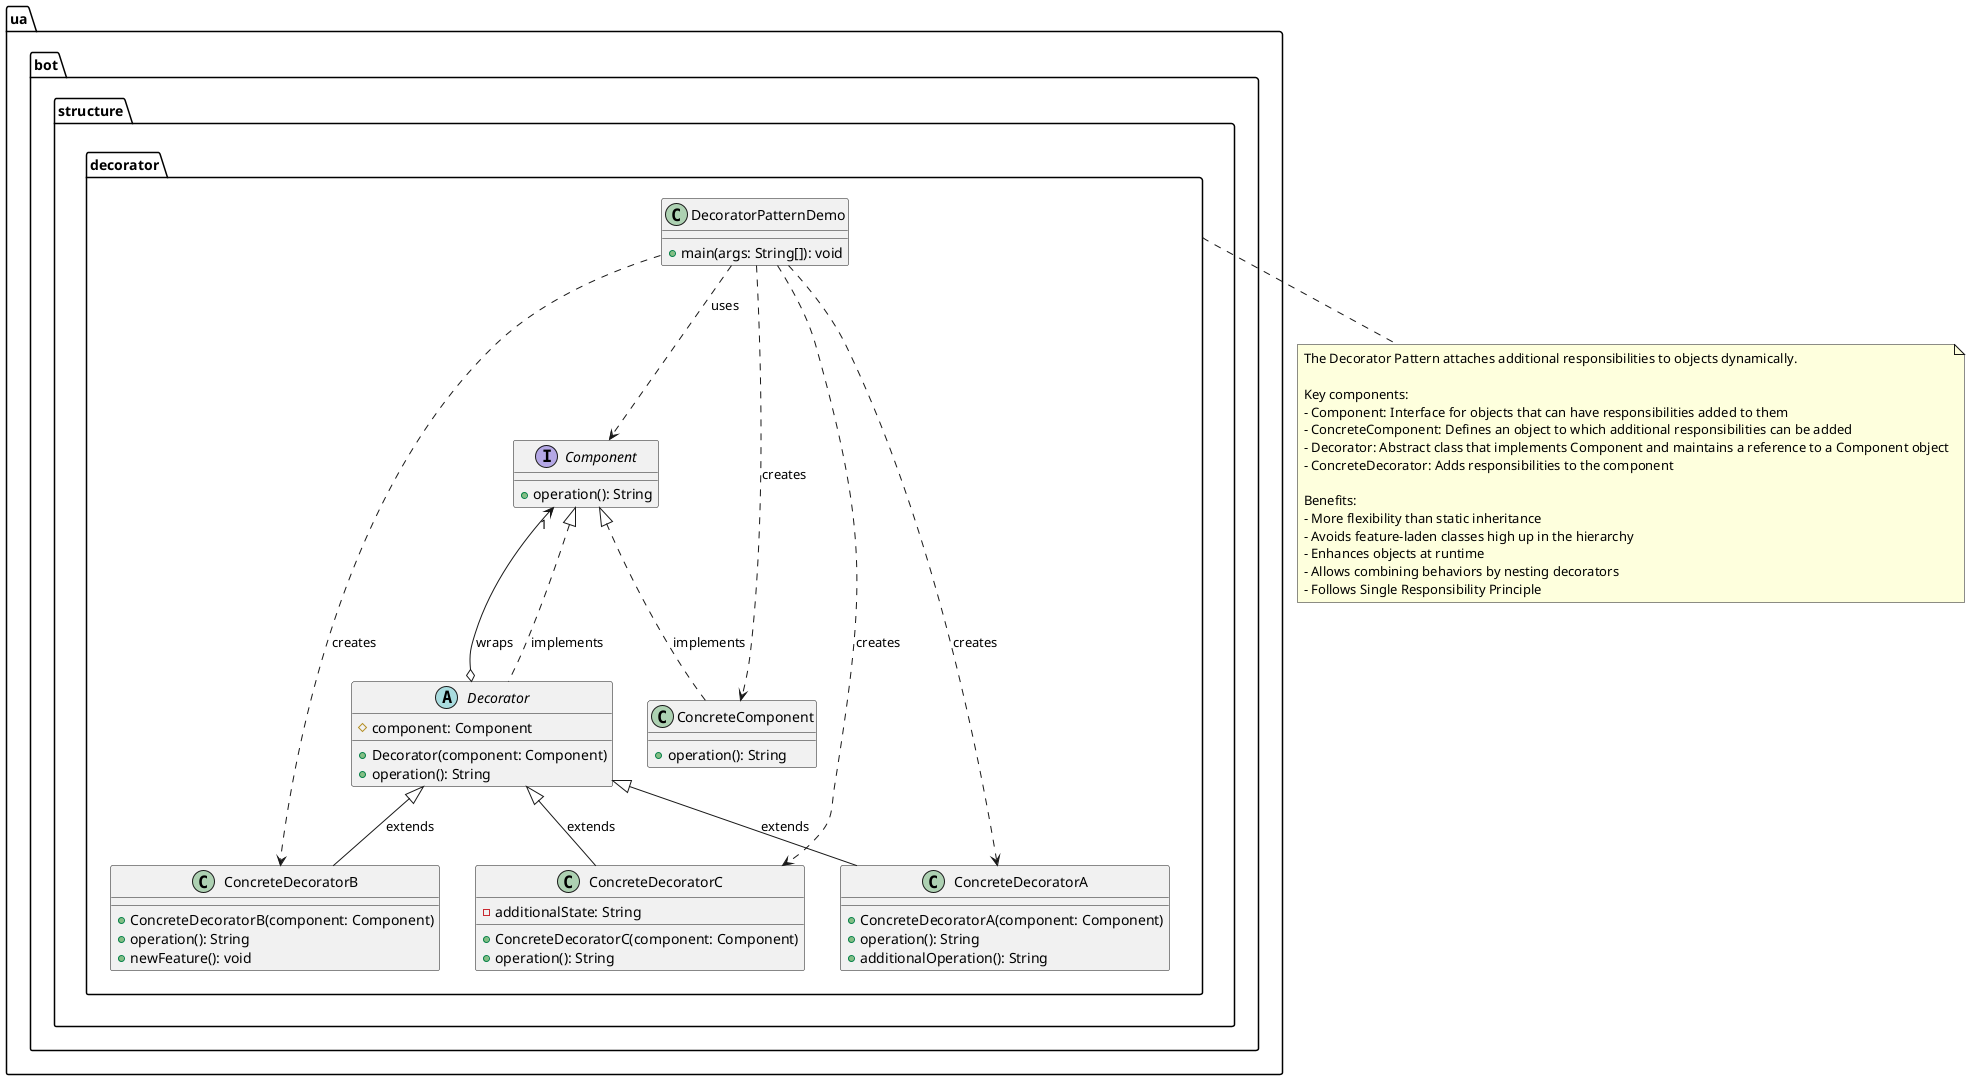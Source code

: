@startuml Decorator Pattern

package "ua.bot.structure.decorator" {
    interface "Component" {
        +operation(): String
    }
    
    class "ConcreteComponent" {
        +operation(): String
    }
    
    abstract class "Decorator" {
        #component: Component
        +Decorator(component: Component)
        +operation(): String
    }
    
    class "ConcreteDecoratorA" {
        +ConcreteDecoratorA(component: Component)
        +operation(): String
        +additionalOperation(): String
    }
    
    class "ConcreteDecoratorB" {
        +ConcreteDecoratorB(component: Component)
        +operation(): String
        +newFeature(): void
    }
    
    class "ConcreteDecoratorC" {
        -additionalState: String
        +ConcreteDecoratorC(component: Component)
        +operation(): String
    }
    
    class "DecoratorPatternDemo" {
        +main(args: String[]): void
    }
    
    Component <|.. ConcreteComponent : implements
    Component <|.. Decorator : implements
    Decorator <|-- ConcreteDecoratorA : extends
    Decorator <|-- ConcreteDecoratorB : extends
    Decorator <|-- ConcreteDecoratorC : extends
    Decorator o--> "1" Component : wraps
    DecoratorPatternDemo ..> Component : uses
    DecoratorPatternDemo ..> ConcreteComponent : creates
    DecoratorPatternDemo ..> ConcreteDecoratorA : creates
    DecoratorPatternDemo ..> ConcreteDecoratorB : creates
    DecoratorPatternDemo ..> ConcreteDecoratorC : creates
}

note bottom of ua.bot.structure.decorator
  The Decorator Pattern attaches additional responsibilities to objects dynamically.
  
  Key components:
  - Component: Interface for objects that can have responsibilities added to them
  - ConcreteComponent: Defines an object to which additional responsibilities can be added
  - Decorator: Abstract class that implements Component and maintains a reference to a Component object
  - ConcreteDecorator: Adds responsibilities to the component
  
  Benefits:
  - More flexibility than static inheritance
  - Avoids feature-laden classes high up in the hierarchy
  - Enhances objects at runtime
  - Allows combining behaviors by nesting decorators
  - Follows Single Responsibility Principle
end note

@enduml
